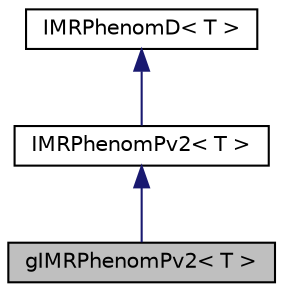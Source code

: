 digraph "gIMRPhenomPv2&lt; T &gt;"
{
  edge [fontname="Helvetica",fontsize="10",labelfontname="Helvetica",labelfontsize="10"];
  node [fontname="Helvetica",fontsize="10",shape=record];
  Node3 [label="gIMRPhenomPv2\< T \>",height=0.2,width=0.4,color="black", fillcolor="grey75", style="filled", fontcolor="black"];
  Node4 -> Node3 [dir="back",color="midnightblue",fontsize="10",style="solid",fontname="Helvetica"];
  Node4 [label="IMRPhenomPv2\< T \>",height=0.2,width=0.4,color="black", fillcolor="white", style="filled",URL="$d5/dc6/classIMRPhenomPv2.html"];
  Node5 -> Node4 [dir="back",color="midnightblue",fontsize="10",style="solid",fontname="Helvetica"];
  Node5 [label="IMRPhenomD\< T \>",height=0.2,width=0.4,color="black", fillcolor="white", style="filled",URL="$d2/d3d/classIMRPhenomD.html"];
}
